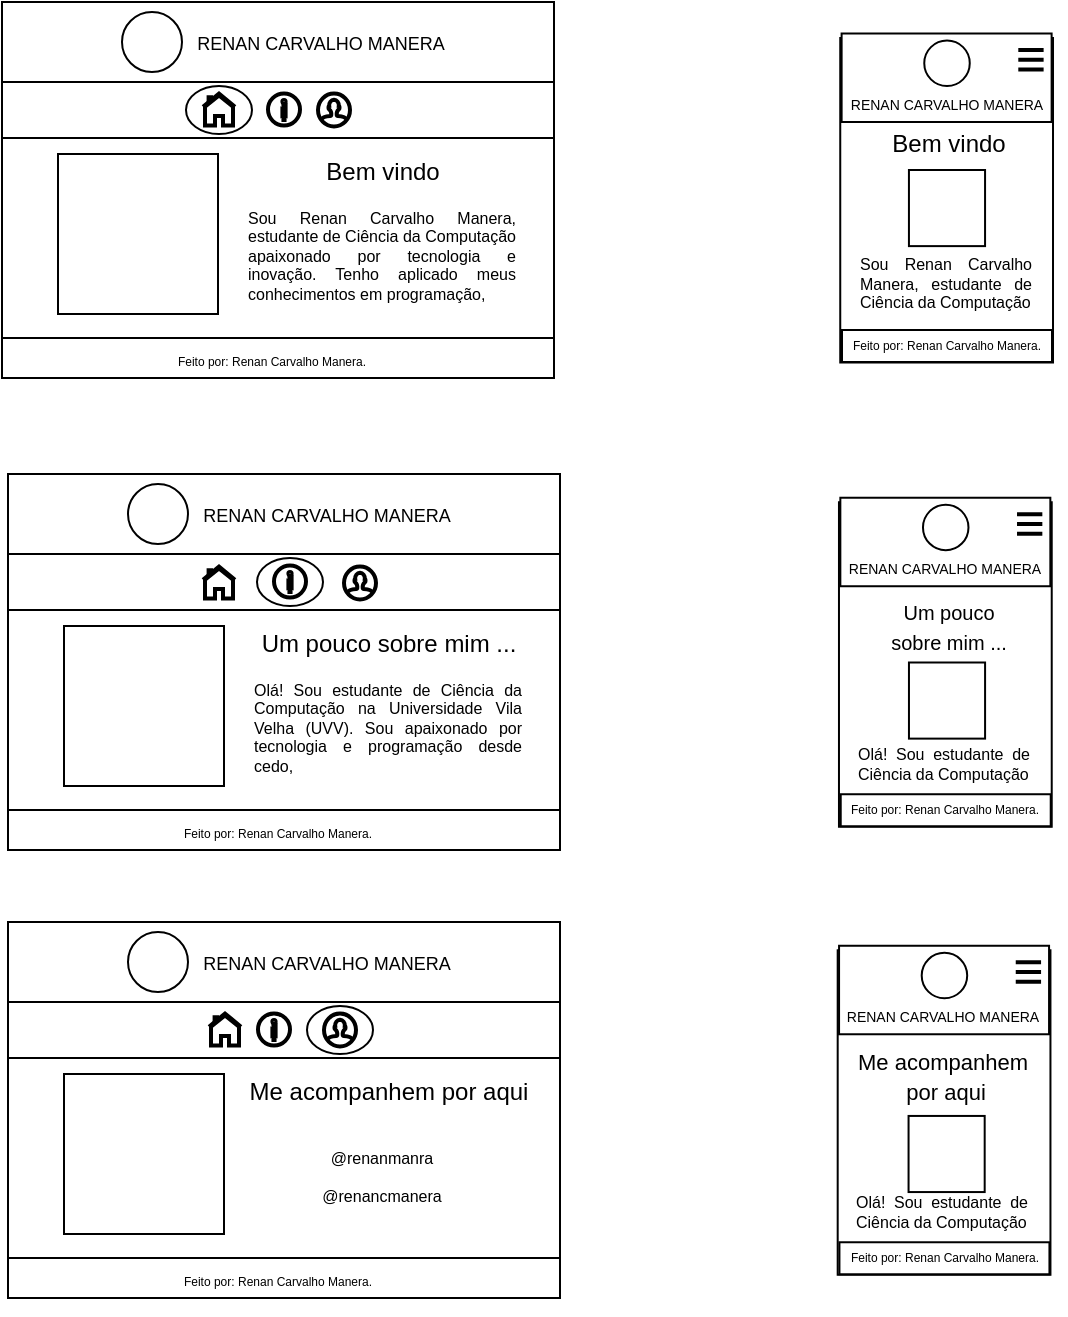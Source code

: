<mxfile version="21.2.2" type="github">
  <diagram name="Página-1" id="wNdYIahg0364vmFdxBdu">
    <mxGraphModel dx="1687" dy="927" grid="1" gridSize="8" guides="1" tooltips="1" connect="1" arrows="1" fold="1" page="1" pageScale="1" pageWidth="827" pageHeight="1169" math="0" shadow="0">
      <root>
        <mxCell id="0" />
        <mxCell id="1" parent="0" />
        <mxCell id="yYNUlUmrQ3t4O4AnF94A-1" value="" style="rounded=0;whiteSpace=wrap;html=1;movable=1;resizable=1;rotatable=1;deletable=1;editable=1;locked=0;connectable=1;" vertex="1" parent="1">
          <mxGeometry x="100" y="60" width="276" height="188" as="geometry" />
        </mxCell>
        <mxCell id="yYNUlUmrQ3t4O4AnF94A-2" style="edgeStyle=orthogonalEdgeStyle;rounded=0;orthogonalLoop=1;jettySize=auto;html=1;exitX=0.5;exitY=1;exitDx=0;exitDy=0;movable=1;resizable=1;rotatable=1;deletable=1;editable=1;locked=0;connectable=1;" edge="1" parent="1" source="yYNUlUmrQ3t4O4AnF94A-1" target="yYNUlUmrQ3t4O4AnF94A-1">
          <mxGeometry relative="1" as="geometry" />
        </mxCell>
        <mxCell id="yYNUlUmrQ3t4O4AnF94A-3" value="" style="rounded=0;whiteSpace=wrap;html=1;movable=1;resizable=1;rotatable=1;deletable=1;editable=1;locked=0;connectable=1;" vertex="1" parent="1">
          <mxGeometry x="100" y="100" width="276" height="28" as="geometry" />
        </mxCell>
        <mxCell id="yYNUlUmrQ3t4O4AnF94A-4" value="" style="rounded=0;whiteSpace=wrap;html=1;movable=1;resizable=1;rotatable=1;deletable=1;editable=1;locked=0;connectable=1;" vertex="1" parent="1">
          <mxGeometry x="100" y="60" width="276" height="40" as="geometry" />
        </mxCell>
        <mxCell id="yYNUlUmrQ3t4O4AnF94A-5" value="" style="rounded=0;whiteSpace=wrap;html=1;movable=1;resizable=1;rotatable=1;deletable=1;editable=1;locked=0;connectable=1;" vertex="1" parent="1">
          <mxGeometry x="100" y="228" width="276" height="20" as="geometry" />
        </mxCell>
        <mxCell id="yYNUlUmrQ3t4O4AnF94A-16" value="" style="ellipse;whiteSpace=wrap;html=1;aspect=fixed;movable=1;resizable=1;rotatable=1;deletable=1;editable=1;locked=0;connectable=1;" vertex="1" parent="1">
          <mxGeometry x="160" y="65" width="30" height="30" as="geometry" />
        </mxCell>
        <mxCell id="yYNUlUmrQ3t4O4AnF94A-17" value="&lt;font style=&quot;font-size: 9px;&quot;&gt;RENAN CARVALHO MANERA&lt;/font&gt;" style="text;html=1;align=center;verticalAlign=middle;resizable=1;points=[];autosize=1;strokeColor=none;fillColor=none;movable=1;rotatable=1;deletable=1;editable=1;locked=0;connectable=1;" vertex="1" parent="1">
          <mxGeometry x="184" y="65" width="150" height="30" as="geometry" />
        </mxCell>
        <mxCell id="yYNUlUmrQ3t4O4AnF94A-19" value="" style="whiteSpace=wrap;html=1;aspect=fixed;movable=1;resizable=1;rotatable=1;deletable=1;editable=1;locked=0;connectable=1;" vertex="1" parent="1">
          <mxGeometry x="128" y="136" width="80" height="80" as="geometry" />
        </mxCell>
        <mxCell id="yYNUlUmrQ3t4O4AnF94A-20" value="Bem vindo" style="text;html=1;align=center;verticalAlign=middle;resizable=1;points=[];autosize=1;strokeColor=none;fillColor=none;movable=1;rotatable=1;deletable=1;editable=1;locked=0;connectable=1;" vertex="1" parent="1">
          <mxGeometry x="250" y="130" width="80" height="30" as="geometry" />
        </mxCell>
        <mxCell id="yYNUlUmrQ3t4O4AnF94A-25" value="&lt;div style=&quot;text-align: justify; font-size: 8px;&quot;&gt;Sou Renan Carvalho Manera, estudante de Ciência da Computação apaixonado por tecnologia e inovação. Tenho aplicado meus conhecimentos em programação,&lt;br&gt;&lt;/div&gt;" style="text;html=1;strokeColor=none;fillColor=none;align=center;verticalAlign=middle;whiteSpace=wrap;rounded=0;movable=1;resizable=1;rotatable=1;deletable=1;editable=1;locked=0;connectable=1;" vertex="1" parent="1">
          <mxGeometry x="222" y="160" width="136" height="54" as="geometry" />
        </mxCell>
        <mxCell id="yYNUlUmrQ3t4O4AnF94A-26" value="&lt;div style=&quot;&quot;&gt;&lt;span style=&quot;background-color: initial;&quot;&gt;&lt;font style=&quot;font-size: 6px;&quot;&gt;Feito por: Renan Carvalho Manera.&lt;/font&gt;&lt;/span&gt;&lt;/div&gt;" style="text;html=1;strokeColor=none;fillColor=none;align=center;verticalAlign=middle;whiteSpace=wrap;rounded=0;movable=1;resizable=1;rotatable=1;deletable=1;editable=1;locked=0;connectable=1;" vertex="1" parent="1">
          <mxGeometry x="138" y="228" width="194" height="20" as="geometry" />
        </mxCell>
        <mxCell id="yYNUlUmrQ3t4O4AnF94A-40" value="" style="html=1;verticalLabelPosition=bottom;align=center;labelBackgroundColor=#ffffff;verticalAlign=top;strokeWidth=2;shadow=0;dashed=0;shape=mxgraph.ios7.icons.info;movable=1;resizable=1;rotatable=1;deletable=1;editable=1;locked=0;connectable=1;" vertex="1" parent="1">
          <mxGeometry x="233" y="105.75" width="16" height="16" as="geometry" />
        </mxCell>
        <mxCell id="yYNUlUmrQ3t4O4AnF94A-41" value="" style="html=1;verticalLabelPosition=bottom;align=center;labelBackgroundColor=#ffffff;verticalAlign=top;strokeWidth=2;shadow=0;dashed=0;shape=mxgraph.ios7.icons.user;movable=1;resizable=1;rotatable=1;deletable=1;editable=1;locked=0;connectable=1;" vertex="1" parent="1">
          <mxGeometry x="258" y="105.75" width="16" height="16.5" as="geometry" />
        </mxCell>
        <mxCell id="yYNUlUmrQ3t4O4AnF94A-46" value="" style="ellipse;whiteSpace=wrap;html=1;movable=1;resizable=1;rotatable=1;deletable=1;editable=1;locked=0;connectable=1;" vertex="1" parent="1">
          <mxGeometry x="192" y="102" width="33" height="24" as="geometry" />
        </mxCell>
        <mxCell id="yYNUlUmrQ3t4O4AnF94A-39" value="" style="html=1;verticalLabelPosition=bottom;align=center;labelBackgroundColor=#ffffff;verticalAlign=top;strokeWidth=2;shadow=0;dashed=0;shape=mxgraph.ios7.icons.home;movable=1;resizable=1;rotatable=1;deletable=1;editable=1;locked=0;connectable=1;" vertex="1" parent="1">
          <mxGeometry x="200.5" y="105.75" width="16" height="16" as="geometry" />
        </mxCell>
        <mxCell id="yYNUlUmrQ3t4O4AnF94A-47" value="" style="rounded=0;whiteSpace=wrap;html=1;movable=0;resizable=0;rotatable=0;deletable=0;editable=0;locked=1;connectable=0;" vertex="1" parent="1">
          <mxGeometry x="103" y="296" width="276" height="188" as="geometry" />
        </mxCell>
        <mxCell id="yYNUlUmrQ3t4O4AnF94A-48" style="edgeStyle=orthogonalEdgeStyle;rounded=0;orthogonalLoop=1;jettySize=auto;html=1;exitX=0.5;exitY=1;exitDx=0;exitDy=0;movable=0;resizable=0;rotatable=0;deletable=0;editable=0;locked=1;connectable=0;" edge="1" parent="1" source="yYNUlUmrQ3t4O4AnF94A-47" target="yYNUlUmrQ3t4O4AnF94A-47">
          <mxGeometry relative="1" as="geometry" />
        </mxCell>
        <mxCell id="yYNUlUmrQ3t4O4AnF94A-49" value="" style="rounded=0;whiteSpace=wrap;html=1;movable=0;resizable=0;rotatable=0;deletable=0;editable=0;locked=1;connectable=0;" vertex="1" parent="1">
          <mxGeometry x="103" y="336" width="276" height="28" as="geometry" />
        </mxCell>
        <mxCell id="yYNUlUmrQ3t4O4AnF94A-50" value="" style="rounded=0;whiteSpace=wrap;html=1;movable=0;resizable=0;rotatable=0;deletable=0;editable=0;locked=1;connectable=0;" vertex="1" parent="1">
          <mxGeometry x="103" y="296" width="276" height="40" as="geometry" />
        </mxCell>
        <mxCell id="yYNUlUmrQ3t4O4AnF94A-51" value="" style="rounded=0;whiteSpace=wrap;html=1;movable=0;resizable=0;rotatable=0;deletable=0;editable=0;locked=1;connectable=0;" vertex="1" parent="1">
          <mxGeometry x="103" y="464" width="276" height="20" as="geometry" />
        </mxCell>
        <mxCell id="yYNUlUmrQ3t4O4AnF94A-52" value="" style="ellipse;whiteSpace=wrap;html=1;aspect=fixed;movable=0;resizable=0;rotatable=0;deletable=0;editable=0;locked=1;connectable=0;" vertex="1" parent="1">
          <mxGeometry x="163" y="301" width="30" height="30" as="geometry" />
        </mxCell>
        <mxCell id="yYNUlUmrQ3t4O4AnF94A-53" value="&lt;font style=&quot;font-size: 9px;&quot;&gt;RENAN CARVALHO MANERA&lt;/font&gt;" style="text;html=1;align=center;verticalAlign=middle;resizable=0;points=[];autosize=1;strokeColor=none;fillColor=none;movable=0;rotatable=0;deletable=0;editable=0;locked=1;connectable=0;" vertex="1" parent="1">
          <mxGeometry x="187" y="301" width="150" height="30" as="geometry" />
        </mxCell>
        <mxCell id="yYNUlUmrQ3t4O4AnF94A-54" value="" style="whiteSpace=wrap;html=1;aspect=fixed;movable=0;resizable=0;rotatable=0;deletable=0;editable=0;locked=1;connectable=0;" vertex="1" parent="1">
          <mxGeometry x="131" y="372" width="80" height="80" as="geometry" />
        </mxCell>
        <mxCell id="yYNUlUmrQ3t4O4AnF94A-55" value="Um pouco sobre mim ..." style="text;html=1;align=center;verticalAlign=middle;resizable=1;points=[];autosize=1;strokeColor=none;fillColor=none;movable=1;rotatable=1;deletable=1;editable=1;locked=0;connectable=1;" vertex="1" parent="1">
          <mxGeometry x="221" y="365" width="144" height="32" as="geometry" />
        </mxCell>
        <mxCell id="yYNUlUmrQ3t4O4AnF94A-56" value="&lt;div style=&quot;text-align: justify; font-size: 8px;&quot;&gt;Olá! Sou estudante de Ciência da Computação na Universidade Vila Velha (UVV). Sou apaixonado por tecnologia e programação desde cedo,&amp;nbsp;&lt;br&gt;&lt;/div&gt;" style="text;html=1;strokeColor=none;fillColor=none;align=center;verticalAlign=middle;whiteSpace=wrap;rounded=0;movable=1;resizable=1;rotatable=1;deletable=1;editable=1;locked=0;connectable=1;" vertex="1" parent="1">
          <mxGeometry x="225" y="396" width="136" height="54" as="geometry" />
        </mxCell>
        <mxCell id="yYNUlUmrQ3t4O4AnF94A-57" value="&lt;div style=&quot;&quot;&gt;&lt;span style=&quot;background-color: initial;&quot;&gt;&lt;font style=&quot;font-size: 6px;&quot;&gt;Feito por: Renan Carvalho Manera.&lt;/font&gt;&lt;/span&gt;&lt;/div&gt;" style="text;html=1;strokeColor=none;fillColor=none;align=center;verticalAlign=middle;whiteSpace=wrap;rounded=0;movable=1;resizable=1;rotatable=1;deletable=1;editable=1;locked=0;connectable=1;" vertex="1" parent="1">
          <mxGeometry x="141" y="464" width="194" height="20" as="geometry" />
        </mxCell>
        <mxCell id="yYNUlUmrQ3t4O4AnF94A-59" value="" style="html=1;verticalLabelPosition=bottom;align=center;labelBackgroundColor=#ffffff;verticalAlign=top;strokeWidth=2;shadow=0;dashed=0;shape=mxgraph.ios7.icons.user;movable=0;resizable=0;rotatable=0;deletable=0;editable=0;locked=1;connectable=0;" vertex="1" parent="1">
          <mxGeometry x="271" y="342.25" width="16" height="16.5" as="geometry" />
        </mxCell>
        <mxCell id="yYNUlUmrQ3t4O4AnF94A-60" value="" style="ellipse;whiteSpace=wrap;html=1;movable=0;resizable=0;rotatable=0;deletable=0;editable=0;locked=1;connectable=0;" vertex="1" parent="1">
          <mxGeometry x="227.5" y="338" width="33" height="24" as="geometry" />
        </mxCell>
        <mxCell id="yYNUlUmrQ3t4O4AnF94A-61" value="" style="html=1;verticalLabelPosition=bottom;align=center;labelBackgroundColor=#ffffff;verticalAlign=top;strokeWidth=2;shadow=0;dashed=0;shape=mxgraph.ios7.icons.home;movable=0;resizable=0;rotatable=0;deletable=0;editable=0;locked=1;connectable=0;" vertex="1" parent="1">
          <mxGeometry x="200.5" y="342.25" width="16" height="16" as="geometry" />
        </mxCell>
        <mxCell id="yYNUlUmrQ3t4O4AnF94A-62" value="" style="rounded=0;whiteSpace=wrap;html=1;movable=1;resizable=1;rotatable=1;deletable=1;editable=1;locked=0;connectable=1;" vertex="1" parent="1">
          <mxGeometry x="103" y="520" width="276" height="188" as="geometry" />
        </mxCell>
        <mxCell id="yYNUlUmrQ3t4O4AnF94A-63" style="edgeStyle=orthogonalEdgeStyle;rounded=0;orthogonalLoop=1;jettySize=auto;html=1;exitX=0.5;exitY=1;exitDx=0;exitDy=0;movable=1;resizable=1;rotatable=1;deletable=1;editable=1;locked=0;connectable=1;" edge="1" parent="1" source="yYNUlUmrQ3t4O4AnF94A-62" target="yYNUlUmrQ3t4O4AnF94A-62">
          <mxGeometry relative="1" as="geometry" />
        </mxCell>
        <mxCell id="yYNUlUmrQ3t4O4AnF94A-64" value="" style="rounded=0;whiteSpace=wrap;html=1;movable=1;resizable=1;rotatable=1;deletable=1;editable=1;locked=0;connectable=1;" vertex="1" parent="1">
          <mxGeometry x="103" y="560" width="276" height="28" as="geometry" />
        </mxCell>
        <mxCell id="yYNUlUmrQ3t4O4AnF94A-65" value="" style="rounded=0;whiteSpace=wrap;html=1;movable=1;resizable=1;rotatable=1;deletable=1;editable=1;locked=0;connectable=1;" vertex="1" parent="1">
          <mxGeometry x="103" y="520" width="276" height="40" as="geometry" />
        </mxCell>
        <mxCell id="yYNUlUmrQ3t4O4AnF94A-66" value="" style="rounded=0;whiteSpace=wrap;html=1;movable=1;resizable=1;rotatable=1;deletable=1;editable=1;locked=0;connectable=1;" vertex="1" parent="1">
          <mxGeometry x="103" y="688" width="276" height="20" as="geometry" />
        </mxCell>
        <mxCell id="yYNUlUmrQ3t4O4AnF94A-67" value="" style="ellipse;whiteSpace=wrap;html=1;aspect=fixed;movable=1;resizable=1;rotatable=1;deletable=1;editable=1;locked=0;connectable=1;" vertex="1" parent="1">
          <mxGeometry x="163" y="525" width="30" height="30" as="geometry" />
        </mxCell>
        <mxCell id="yYNUlUmrQ3t4O4AnF94A-68" value="&lt;font style=&quot;font-size: 9px;&quot;&gt;RENAN CARVALHO MANERA&lt;/font&gt;" style="text;html=1;align=center;verticalAlign=middle;resizable=1;points=[];autosize=1;strokeColor=none;fillColor=none;movable=1;rotatable=1;deletable=1;editable=1;locked=0;connectable=1;" vertex="1" parent="1">
          <mxGeometry x="187" y="525" width="150" height="30" as="geometry" />
        </mxCell>
        <mxCell id="yYNUlUmrQ3t4O4AnF94A-69" value="" style="whiteSpace=wrap;html=1;aspect=fixed;movable=1;resizable=1;rotatable=1;deletable=1;editable=1;locked=0;connectable=1;" vertex="1" parent="1">
          <mxGeometry x="131" y="596" width="80" height="80" as="geometry" />
        </mxCell>
        <mxCell id="yYNUlUmrQ3t4O4AnF94A-70" value="Me acompanhem por aqui" style="text;html=1;align=center;verticalAlign=middle;resizable=1;points=[];autosize=1;strokeColor=none;fillColor=none;movable=1;rotatable=1;deletable=1;editable=1;locked=0;connectable=1;" vertex="1" parent="1">
          <mxGeometry x="213" y="589" width="160" height="32" as="geometry" />
        </mxCell>
        <mxCell id="yYNUlUmrQ3t4O4AnF94A-71" value="&lt;div style=&quot;font-size: 8px;&quot;&gt;@renanmanra&lt;br&gt;&lt;/div&gt;&lt;div style=&quot;font-size: 8px;&quot;&gt;&lt;br&gt;&lt;/div&gt;&lt;div style=&quot;font-size: 8px;&quot;&gt;@renancmanera&lt;/div&gt;" style="text;html=1;strokeColor=none;fillColor=none;align=center;verticalAlign=middle;whiteSpace=wrap;rounded=0;movable=1;resizable=1;rotatable=1;deletable=1;editable=1;locked=0;connectable=1;" vertex="1" parent="1">
          <mxGeometry x="222" y="621" width="136" height="54" as="geometry" />
        </mxCell>
        <mxCell id="yYNUlUmrQ3t4O4AnF94A-72" value="&lt;div style=&quot;&quot;&gt;&lt;span style=&quot;background-color: initial;&quot;&gt;&lt;font style=&quot;font-size: 6px;&quot;&gt;Feito por: Renan Carvalho Manera.&lt;/font&gt;&lt;/span&gt;&lt;/div&gt;" style="text;html=1;strokeColor=none;fillColor=none;align=center;verticalAlign=middle;whiteSpace=wrap;rounded=0;movable=1;resizable=1;rotatable=1;deletable=1;editable=1;locked=0;connectable=1;" vertex="1" parent="1">
          <mxGeometry x="141" y="688" width="194" height="20" as="geometry" />
        </mxCell>
        <mxCell id="yYNUlUmrQ3t4O4AnF94A-73" value="" style="html=1;verticalLabelPosition=bottom;align=center;labelBackgroundColor=#ffffff;verticalAlign=top;strokeWidth=2;shadow=0;dashed=0;shape=mxgraph.ios7.icons.info;movable=0;resizable=0;rotatable=0;deletable=0;editable=0;locked=1;connectable=0;" vertex="1" parent="1">
          <mxGeometry x="228" y="565.75" width="16" height="16" as="geometry" />
        </mxCell>
        <mxCell id="yYNUlUmrQ3t4O4AnF94A-75" value="" style="ellipse;whiteSpace=wrap;html=1;movable=1;resizable=1;rotatable=1;deletable=1;editable=1;locked=0;connectable=1;" vertex="1" parent="1">
          <mxGeometry x="252.5" y="562" width="33" height="24" as="geometry" />
        </mxCell>
        <mxCell id="yYNUlUmrQ3t4O4AnF94A-76" value="" style="html=1;verticalLabelPosition=bottom;align=center;labelBackgroundColor=#ffffff;verticalAlign=top;strokeWidth=2;shadow=0;dashed=0;shape=mxgraph.ios7.icons.home;movable=0;resizable=0;rotatable=0;deletable=0;editable=0;locked=1;connectable=0;" vertex="1" parent="1">
          <mxGeometry x="203.5" y="565.75" width="16" height="16" as="geometry" />
        </mxCell>
        <mxCell id="yYNUlUmrQ3t4O4AnF94A-78" value="" style="rounded=0;whiteSpace=wrap;html=1;rotation=-90;" vertex="1" parent="1">
          <mxGeometry x="491.19" y="105.94" width="162.25" height="106.38" as="geometry" />
        </mxCell>
        <mxCell id="yYNUlUmrQ3t4O4AnF94A-58" value="" style="html=1;verticalLabelPosition=bottom;align=center;labelBackgroundColor=#ffffff;verticalAlign=top;strokeWidth=2;shadow=0;dashed=0;shape=mxgraph.ios7.icons.info;movable=0;resizable=0;rotatable=0;deletable=0;editable=0;locked=1;connectable=0;" vertex="1" parent="1">
          <mxGeometry x="236" y="341.75" width="16" height="16" as="geometry" />
        </mxCell>
        <mxCell id="yYNUlUmrQ3t4O4AnF94A-74" value="" style="html=1;verticalLabelPosition=bottom;align=center;labelBackgroundColor=#ffffff;verticalAlign=top;strokeWidth=2;shadow=0;dashed=0;shape=mxgraph.ios7.icons.user;movable=0;resizable=0;rotatable=0;deletable=0;editable=0;locked=1;connectable=0;" vertex="1" parent="1">
          <mxGeometry x="261" y="565.75" width="16" height="16.5" as="geometry" />
        </mxCell>
        <mxCell id="yYNUlUmrQ3t4O4AnF94A-82" value="" style="rounded=0;whiteSpace=wrap;html=1;movable=1;resizable=1;rotatable=1;deletable=1;editable=1;locked=0;connectable=1;" vertex="1" parent="1">
          <mxGeometry x="520" y="224" width="105" height="16" as="geometry" />
        </mxCell>
        <mxCell id="yYNUlUmrQ3t4O4AnF94A-83" value="&lt;div style=&quot;&quot;&gt;&lt;span style=&quot;background-color: initial;&quot;&gt;&lt;font style=&quot;font-size: 6px;&quot;&gt;Feito por: Renan Carvalho Manera.&lt;/font&gt;&lt;/span&gt;&lt;/div&gt;" style="text;html=1;strokeColor=none;fillColor=none;align=center;verticalAlign=middle;whiteSpace=wrap;rounded=0;movable=1;resizable=1;rotatable=1;deletable=1;editable=1;locked=0;connectable=1;" vertex="1" parent="1">
          <mxGeometry x="523.81" y="220" width="97" height="20" as="geometry" />
        </mxCell>
        <mxCell id="yYNUlUmrQ3t4O4AnF94A-84" value="" style="rounded=0;whiteSpace=wrap;html=1;movable=1;resizable=1;rotatable=1;deletable=1;editable=1;locked=0;connectable=1;" vertex="1" parent="1">
          <mxGeometry x="519.81" y="75.75" width="105" height="44.25" as="geometry" />
        </mxCell>
        <mxCell id="yYNUlUmrQ3t4O4AnF94A-79" value="&lt;font style=&quot;font-size: 7px;&quot;&gt;RENAN CARVALHO MANERA&lt;/font&gt;" style="text;html=1;align=center;verticalAlign=middle;resizable=1;points=[];autosize=1;strokeColor=none;fillColor=none;movable=1;rotatable=1;deletable=1;editable=1;locked=0;connectable=1;" vertex="1" parent="1">
          <mxGeometry x="511.68" y="94" width="120" height="32" as="geometry" />
        </mxCell>
        <mxCell id="yYNUlUmrQ3t4O4AnF94A-80" value="" style="ellipse;whiteSpace=wrap;html=1;aspect=fixed;movable=1;resizable=1;rotatable=1;deletable=1;editable=1;locked=0;connectable=1;" vertex="1" parent="1">
          <mxGeometry x="561.13" y="79.25" width="22.75" height="22.75" as="geometry" />
        </mxCell>
        <mxCell id="yYNUlUmrQ3t4O4AnF94A-87" value="" style="html=1;verticalLabelPosition=bottom;align=center;labelBackgroundColor=#ffffff;verticalAlign=top;strokeWidth=2;shadow=0;dashed=0;shape=mxgraph.ios7.icons.most_viewed;pointerEvents=1" vertex="1" parent="1">
          <mxGeometry x="603.81" y="82.75" width="17" height="12.25" as="geometry" />
        </mxCell>
        <mxCell id="yYNUlUmrQ3t4O4AnF94A-89" value="" style="whiteSpace=wrap;html=1;aspect=fixed;movable=1;resizable=1;rotatable=1;deletable=1;editable=1;locked=0;connectable=1;" vertex="1" parent="1">
          <mxGeometry x="553.47" y="144" width="38.06" height="38.06" as="geometry" />
        </mxCell>
        <mxCell id="yYNUlUmrQ3t4O4AnF94A-90" value="Bem vindo" style="text;html=1;align=center;verticalAlign=middle;resizable=1;points=[];autosize=1;strokeColor=none;fillColor=none;movable=1;rotatable=1;deletable=1;editable=1;locked=0;connectable=1;" vertex="1" parent="1">
          <mxGeometry x="534.41" y="122.25" width="76.19" height="18" as="geometry" />
        </mxCell>
        <mxCell id="yYNUlUmrQ3t4O4AnF94A-91" value="&lt;div style=&quot;text-align: justify; font-size: 8px;&quot;&gt;Sou Renan Carvalho Manera, estudante de Ciência da Computação&lt;br&gt;&lt;/div&gt;" style="text;html=1;strokeColor=none;fillColor=none;align=center;verticalAlign=middle;whiteSpace=wrap;rounded=0;movable=1;resizable=1;rotatable=1;deletable=1;editable=1;locked=0;connectable=1;" vertex="1" parent="1">
          <mxGeometry x="528" y="200" width="88" height="2" as="geometry" />
        </mxCell>
        <mxCell id="yYNUlUmrQ3t4O4AnF94A-102" value="" style="rounded=0;whiteSpace=wrap;html=1;rotation=-90;" vertex="1" parent="1">
          <mxGeometry x="490.55" y="338.06" width="162.25" height="106.38" as="geometry" />
        </mxCell>
        <mxCell id="yYNUlUmrQ3t4O4AnF94A-103" value="" style="rounded=0;whiteSpace=wrap;html=1;movable=1;resizable=1;rotatable=1;deletable=1;editable=1;locked=0;connectable=1;" vertex="1" parent="1">
          <mxGeometry x="519.36" y="456.12" width="105" height="16" as="geometry" />
        </mxCell>
        <mxCell id="yYNUlUmrQ3t4O4AnF94A-104" value="&lt;div style=&quot;&quot;&gt;&lt;span style=&quot;background-color: initial;&quot;&gt;&lt;font style=&quot;font-size: 6px;&quot;&gt;Feito por: Renan Carvalho Manera.&lt;/font&gt;&lt;/span&gt;&lt;/div&gt;" style="text;html=1;strokeColor=none;fillColor=none;align=center;verticalAlign=middle;whiteSpace=wrap;rounded=0;movable=1;resizable=1;rotatable=1;deletable=1;editable=1;locked=0;connectable=1;" vertex="1" parent="1">
          <mxGeometry x="523.17" y="452.12" width="97" height="20" as="geometry" />
        </mxCell>
        <mxCell id="yYNUlUmrQ3t4O4AnF94A-105" value="" style="rounded=0;whiteSpace=wrap;html=1;movable=1;resizable=1;rotatable=1;deletable=1;editable=1;locked=0;connectable=1;" vertex="1" parent="1">
          <mxGeometry x="519.17" y="307.87" width="105" height="44.25" as="geometry" />
        </mxCell>
        <mxCell id="yYNUlUmrQ3t4O4AnF94A-106" value="&lt;font style=&quot;font-size: 7px;&quot;&gt;RENAN CARVALHO MANERA&lt;/font&gt;" style="text;html=1;align=center;verticalAlign=middle;resizable=1;points=[];autosize=1;strokeColor=none;fillColor=none;movable=1;rotatable=1;deletable=1;editable=1;locked=0;connectable=1;" vertex="1" parent="1">
          <mxGeometry x="511.04" y="326.12" width="120" height="32" as="geometry" />
        </mxCell>
        <mxCell id="yYNUlUmrQ3t4O4AnF94A-107" value="" style="ellipse;whiteSpace=wrap;html=1;aspect=fixed;movable=1;resizable=1;rotatable=1;deletable=1;editable=1;locked=0;connectable=1;" vertex="1" parent="1">
          <mxGeometry x="560.49" y="311.37" width="22.75" height="22.75" as="geometry" />
        </mxCell>
        <mxCell id="yYNUlUmrQ3t4O4AnF94A-108" value="" style="html=1;verticalLabelPosition=bottom;align=center;labelBackgroundColor=#ffffff;verticalAlign=top;strokeWidth=2;shadow=0;dashed=0;shape=mxgraph.ios7.icons.most_viewed;pointerEvents=1" vertex="1" parent="1">
          <mxGeometry x="603.17" y="314.87" width="17" height="12.25" as="geometry" />
        </mxCell>
        <mxCell id="yYNUlUmrQ3t4O4AnF94A-109" value="" style="whiteSpace=wrap;html=1;aspect=fixed;movable=1;resizable=1;rotatable=1;deletable=1;editable=1;locked=0;connectable=1;" vertex="1" parent="1">
          <mxGeometry x="553.48" y="390.25" width="38.06" height="38.06" as="geometry" />
        </mxCell>
        <mxCell id="yYNUlUmrQ3t4O4AnF94A-111" value="&lt;div style=&quot;text-align: justify; font-size: 8px;&quot;&gt;Olá! Sou estudante de Ciência da Computação&lt;br&gt;&lt;/div&gt;" style="text;html=1;strokeColor=none;fillColor=none;align=center;verticalAlign=middle;whiteSpace=wrap;rounded=0;movable=1;resizable=1;rotatable=1;deletable=1;editable=1;locked=0;connectable=1;" vertex="1" parent="1">
          <mxGeometry x="527.04" y="440" width="88" height="2.12" as="geometry" />
        </mxCell>
        <mxCell id="yYNUlUmrQ3t4O4AnF94A-116" value="" style="rounded=0;whiteSpace=wrap;html=1;rotation=-90;" vertex="1" parent="1">
          <mxGeometry x="489.91" y="562.07" width="162.25" height="106.38" as="geometry" />
        </mxCell>
        <mxCell id="yYNUlUmrQ3t4O4AnF94A-117" value="" style="rounded=0;whiteSpace=wrap;html=1;movable=1;resizable=1;rotatable=1;deletable=1;editable=1;locked=0;connectable=1;" vertex="1" parent="1">
          <mxGeometry x="518.72" y="680.13" width="105" height="16" as="geometry" />
        </mxCell>
        <mxCell id="yYNUlUmrQ3t4O4AnF94A-118" value="&lt;div style=&quot;&quot;&gt;&lt;span style=&quot;background-color: initial;&quot;&gt;&lt;font style=&quot;font-size: 6px;&quot;&gt;Feito por: Renan Carvalho Manera.&lt;/font&gt;&lt;/span&gt;&lt;/div&gt;" style="text;html=1;strokeColor=none;fillColor=none;align=center;verticalAlign=middle;whiteSpace=wrap;rounded=0;movable=1;resizable=1;rotatable=1;deletable=1;editable=1;locked=0;connectable=1;" vertex="1" parent="1">
          <mxGeometry x="522.53" y="676.13" width="97" height="20" as="geometry" />
        </mxCell>
        <mxCell id="yYNUlUmrQ3t4O4AnF94A-119" value="" style="rounded=0;whiteSpace=wrap;html=1;movable=1;resizable=1;rotatable=1;deletable=1;editable=1;locked=0;connectable=1;" vertex="1" parent="1">
          <mxGeometry x="518.53" y="531.88" width="105" height="44.25" as="geometry" />
        </mxCell>
        <mxCell id="yYNUlUmrQ3t4O4AnF94A-120" value="&lt;font style=&quot;font-size: 7px;&quot;&gt;RENAN CARVALHO MANERA&lt;/font&gt;" style="text;html=1;align=center;verticalAlign=middle;resizable=1;points=[];autosize=1;strokeColor=none;fillColor=none;movable=1;rotatable=1;deletable=1;editable=1;locked=0;connectable=1;" vertex="1" parent="1">
          <mxGeometry x="510.4" y="550.13" width="120" height="32" as="geometry" />
        </mxCell>
        <mxCell id="yYNUlUmrQ3t4O4AnF94A-121" value="" style="ellipse;whiteSpace=wrap;html=1;aspect=fixed;movable=1;resizable=1;rotatable=1;deletable=1;editable=1;locked=0;connectable=1;" vertex="1" parent="1">
          <mxGeometry x="559.85" y="535.38" width="22.75" height="22.75" as="geometry" />
        </mxCell>
        <mxCell id="yYNUlUmrQ3t4O4AnF94A-122" value="" style="html=1;verticalLabelPosition=bottom;align=center;labelBackgroundColor=#ffffff;verticalAlign=top;strokeWidth=2;shadow=0;dashed=0;shape=mxgraph.ios7.icons.most_viewed;pointerEvents=1" vertex="1" parent="1">
          <mxGeometry x="602.53" y="538.88" width="17" height="12.25" as="geometry" />
        </mxCell>
        <mxCell id="yYNUlUmrQ3t4O4AnF94A-123" value="" style="whiteSpace=wrap;html=1;aspect=fixed;movable=1;resizable=1;rotatable=1;deletable=1;editable=1;locked=0;connectable=1;" vertex="1" parent="1">
          <mxGeometry x="553.28" y="616.97" width="38.06" height="38.06" as="geometry" />
        </mxCell>
        <mxCell id="yYNUlUmrQ3t4O4AnF94A-124" value="&lt;font style=&quot;font-size: 11px;&quot;&gt;Me acompanhem&lt;br&gt;&amp;nbsp;por aqui&lt;/font&gt;" style="text;html=1;align=center;verticalAlign=middle;resizable=1;points=[];autosize=1;strokeColor=none;fillColor=none;movable=1;rotatable=1;deletable=1;editable=1;locked=0;connectable=1;" vertex="1" parent="1">
          <mxGeometry x="518.4" y="573" width="104" height="48" as="geometry" />
        </mxCell>
        <mxCell id="yYNUlUmrQ3t4O4AnF94A-125" value="&lt;div style=&quot;text-align: justify; font-size: 8px;&quot;&gt;Olá! Sou estudante de Ciência da Computação&lt;br&gt;&lt;/div&gt;" style="text;html=1;strokeColor=none;fillColor=none;align=center;verticalAlign=middle;whiteSpace=wrap;rounded=0;movable=1;resizable=1;rotatable=1;deletable=1;editable=1;locked=0;connectable=1;" vertex="1" parent="1">
          <mxGeometry x="526.4" y="664" width="88" height="2.12" as="geometry" />
        </mxCell>
        <mxCell id="yYNUlUmrQ3t4O4AnF94A-126" value="&lt;font style=&quot;font-size: 10px;&quot;&gt;Um pouco &lt;br&gt;sobre mim ...&lt;/font&gt;" style="text;html=1;align=center;verticalAlign=middle;resizable=1;points=[];autosize=1;strokeColor=none;fillColor=none;movable=1;rotatable=1;deletable=1;editable=1;locked=0;connectable=1;" vertex="1" parent="1">
          <mxGeometry x="532.51" y="348" width="80" height="48" as="geometry" />
        </mxCell>
      </root>
    </mxGraphModel>
  </diagram>
</mxfile>

